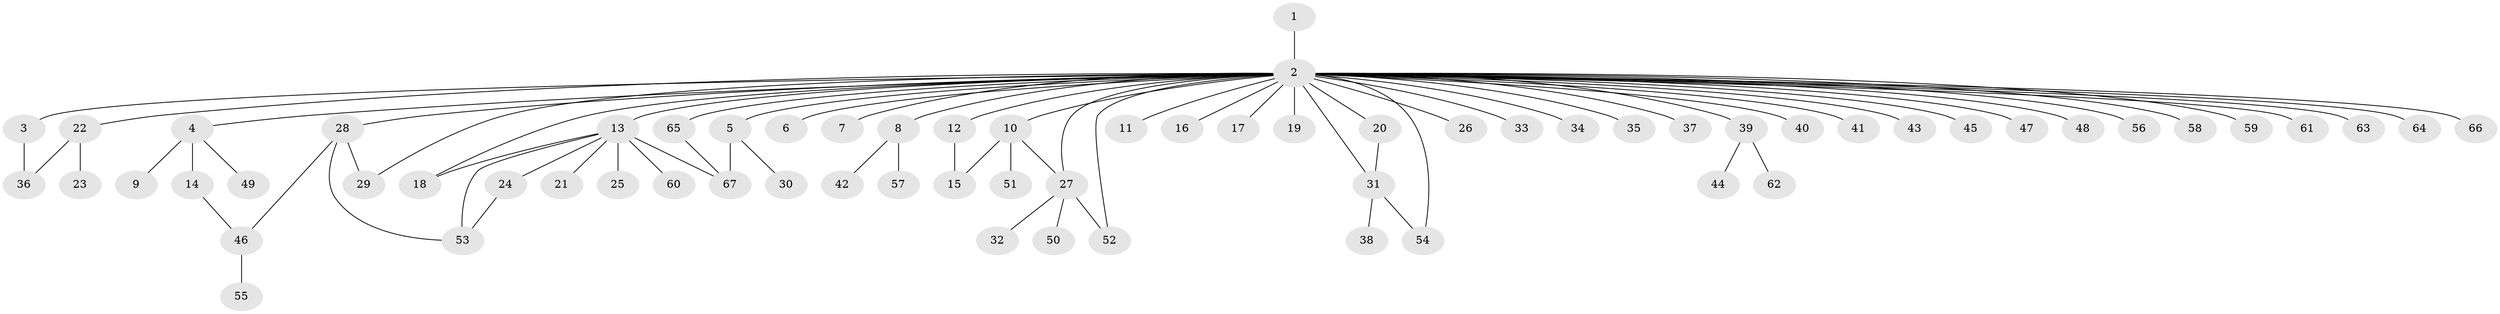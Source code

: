 // original degree distribution, {2: 0.2631578947368421, 51: 0.007518796992481203, 3: 0.07518796992481203, 6: 0.015037593984962405, 1: 0.5488721804511278, 4: 0.05263157894736842, 8: 0.007518796992481203, 15: 0.007518796992481203, 5: 0.015037593984962405, 7: 0.007518796992481203}
// Generated by graph-tools (version 1.1) at 2025/35/03/09/25 02:35:21]
// undirected, 67 vertices, 79 edges
graph export_dot {
graph [start="1"]
  node [color=gray90,style=filled];
  1;
  2;
  3;
  4;
  5;
  6;
  7;
  8;
  9;
  10;
  11;
  12;
  13;
  14;
  15;
  16;
  17;
  18;
  19;
  20;
  21;
  22;
  23;
  24;
  25;
  26;
  27;
  28;
  29;
  30;
  31;
  32;
  33;
  34;
  35;
  36;
  37;
  38;
  39;
  40;
  41;
  42;
  43;
  44;
  45;
  46;
  47;
  48;
  49;
  50;
  51;
  52;
  53;
  54;
  55;
  56;
  57;
  58;
  59;
  60;
  61;
  62;
  63;
  64;
  65;
  66;
  67;
  1 -- 2 [weight=1.0];
  2 -- 3 [weight=1.0];
  2 -- 4 [weight=1.0];
  2 -- 5 [weight=1.0];
  2 -- 6 [weight=1.0];
  2 -- 7 [weight=1.0];
  2 -- 8 [weight=2.0];
  2 -- 10 [weight=1.0];
  2 -- 11 [weight=1.0];
  2 -- 12 [weight=1.0];
  2 -- 13 [weight=1.0];
  2 -- 16 [weight=1.0];
  2 -- 17 [weight=1.0];
  2 -- 18 [weight=1.0];
  2 -- 19 [weight=1.0];
  2 -- 20 [weight=1.0];
  2 -- 22 [weight=1.0];
  2 -- 26 [weight=1.0];
  2 -- 27 [weight=2.0];
  2 -- 28 [weight=1.0];
  2 -- 29 [weight=1.0];
  2 -- 31 [weight=1.0];
  2 -- 33 [weight=1.0];
  2 -- 34 [weight=1.0];
  2 -- 35 [weight=1.0];
  2 -- 37 [weight=1.0];
  2 -- 39 [weight=1.0];
  2 -- 40 [weight=1.0];
  2 -- 41 [weight=1.0];
  2 -- 43 [weight=1.0];
  2 -- 45 [weight=1.0];
  2 -- 47 [weight=1.0];
  2 -- 48 [weight=1.0];
  2 -- 52 [weight=2.0];
  2 -- 54 [weight=1.0];
  2 -- 56 [weight=1.0];
  2 -- 58 [weight=1.0];
  2 -- 59 [weight=1.0];
  2 -- 61 [weight=1.0];
  2 -- 63 [weight=1.0];
  2 -- 64 [weight=1.0];
  2 -- 65 [weight=1.0];
  2 -- 66 [weight=1.0];
  3 -- 36 [weight=1.0];
  4 -- 9 [weight=1.0];
  4 -- 14 [weight=2.0];
  4 -- 49 [weight=1.0];
  5 -- 30 [weight=3.0];
  5 -- 67 [weight=1.0];
  8 -- 42 [weight=1.0];
  8 -- 57 [weight=1.0];
  10 -- 15 [weight=4.0];
  10 -- 27 [weight=1.0];
  10 -- 51 [weight=1.0];
  12 -- 15 [weight=1.0];
  13 -- 18 [weight=1.0];
  13 -- 21 [weight=1.0];
  13 -- 24 [weight=1.0];
  13 -- 25 [weight=6.0];
  13 -- 53 [weight=1.0];
  13 -- 60 [weight=1.0];
  13 -- 67 [weight=1.0];
  14 -- 46 [weight=1.0];
  20 -- 31 [weight=1.0];
  22 -- 23 [weight=1.0];
  22 -- 36 [weight=1.0];
  24 -- 53 [weight=1.0];
  27 -- 32 [weight=1.0];
  27 -- 50 [weight=1.0];
  27 -- 52 [weight=2.0];
  28 -- 29 [weight=1.0];
  28 -- 46 [weight=1.0];
  28 -- 53 [weight=1.0];
  31 -- 38 [weight=1.0];
  31 -- 54 [weight=1.0];
  39 -- 44 [weight=1.0];
  39 -- 62 [weight=1.0];
  46 -- 55 [weight=1.0];
  65 -- 67 [weight=1.0];
}
